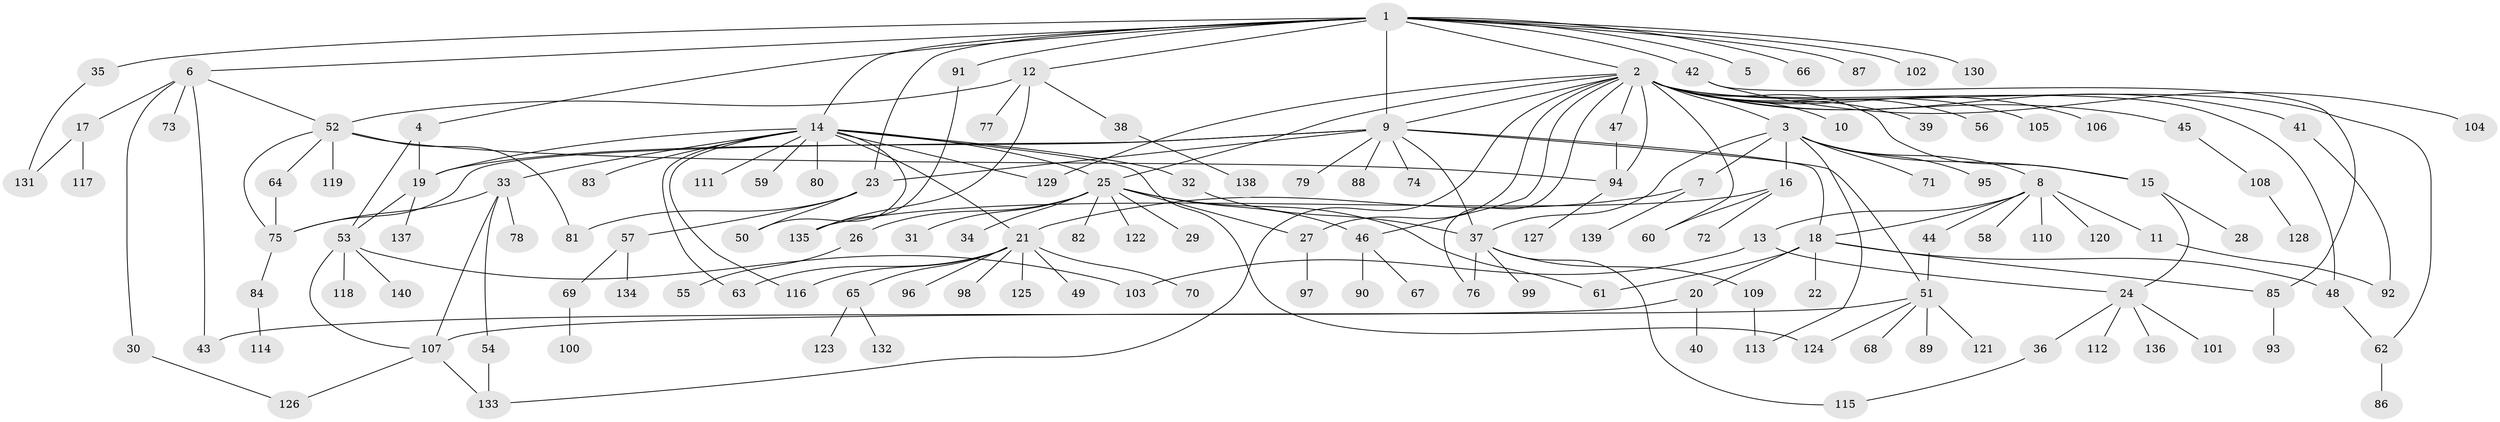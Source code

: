 // coarse degree distribution, {1: 0.8928571428571429, 2: 0.03571428571428571, 3: 0.017857142857142856, 12: 0.017857142857142856, 7: 0.017857142857142856, 38: 0.017857142857142856}
// Generated by graph-tools (version 1.1) at 2025/51/03/04/25 21:51:13]
// undirected, 140 vertices, 185 edges
graph export_dot {
graph [start="1"]
  node [color=gray90,style=filled];
  1;
  2;
  3;
  4;
  5;
  6;
  7;
  8;
  9;
  10;
  11;
  12;
  13;
  14;
  15;
  16;
  17;
  18;
  19;
  20;
  21;
  22;
  23;
  24;
  25;
  26;
  27;
  28;
  29;
  30;
  31;
  32;
  33;
  34;
  35;
  36;
  37;
  38;
  39;
  40;
  41;
  42;
  43;
  44;
  45;
  46;
  47;
  48;
  49;
  50;
  51;
  52;
  53;
  54;
  55;
  56;
  57;
  58;
  59;
  60;
  61;
  62;
  63;
  64;
  65;
  66;
  67;
  68;
  69;
  70;
  71;
  72;
  73;
  74;
  75;
  76;
  77;
  78;
  79;
  80;
  81;
  82;
  83;
  84;
  85;
  86;
  87;
  88;
  89;
  90;
  91;
  92;
  93;
  94;
  95;
  96;
  97;
  98;
  99;
  100;
  101;
  102;
  103;
  104;
  105;
  106;
  107;
  108;
  109;
  110;
  111;
  112;
  113;
  114;
  115;
  116;
  117;
  118;
  119;
  120;
  121;
  122;
  123;
  124;
  125;
  126;
  127;
  128;
  129;
  130;
  131;
  132;
  133;
  134;
  135;
  136;
  137;
  138;
  139;
  140;
  1 -- 2;
  1 -- 4;
  1 -- 5;
  1 -- 6;
  1 -- 9;
  1 -- 12;
  1 -- 14;
  1 -- 23;
  1 -- 35;
  1 -- 42;
  1 -- 66;
  1 -- 87;
  1 -- 91;
  1 -- 102;
  1 -- 130;
  2 -- 3;
  2 -- 9;
  2 -- 10;
  2 -- 15;
  2 -- 25;
  2 -- 27;
  2 -- 39;
  2 -- 41;
  2 -- 45;
  2 -- 46;
  2 -- 47;
  2 -- 48;
  2 -- 56;
  2 -- 60;
  2 -- 62;
  2 -- 76;
  2 -- 94;
  2 -- 105;
  2 -- 106;
  2 -- 129;
  2 -- 133;
  3 -- 7;
  3 -- 8;
  3 -- 15;
  3 -- 16;
  3 -- 37;
  3 -- 71;
  3 -- 95;
  3 -- 113;
  4 -- 19;
  4 -- 53;
  6 -- 17;
  6 -- 30;
  6 -- 43;
  6 -- 52;
  6 -- 73;
  7 -- 21;
  7 -- 139;
  8 -- 11;
  8 -- 13;
  8 -- 18;
  8 -- 44;
  8 -- 58;
  8 -- 110;
  8 -- 120;
  9 -- 18;
  9 -- 19;
  9 -- 23;
  9 -- 37;
  9 -- 51;
  9 -- 74;
  9 -- 75;
  9 -- 79;
  9 -- 88;
  11 -- 92;
  12 -- 38;
  12 -- 52;
  12 -- 77;
  12 -- 135;
  13 -- 24;
  13 -- 103;
  14 -- 19;
  14 -- 21;
  14 -- 25;
  14 -- 32;
  14 -- 33;
  14 -- 50;
  14 -- 59;
  14 -- 63;
  14 -- 80;
  14 -- 83;
  14 -- 111;
  14 -- 116;
  14 -- 124;
  14 -- 129;
  15 -- 24;
  15 -- 28;
  16 -- 60;
  16 -- 72;
  16 -- 135;
  17 -- 117;
  17 -- 131;
  18 -- 20;
  18 -- 22;
  18 -- 48;
  18 -- 61;
  18 -- 85;
  19 -- 53;
  19 -- 137;
  20 -- 40;
  20 -- 43;
  21 -- 49;
  21 -- 63;
  21 -- 65;
  21 -- 70;
  21 -- 96;
  21 -- 98;
  21 -- 116;
  21 -- 125;
  23 -- 50;
  23 -- 57;
  23 -- 81;
  24 -- 36;
  24 -- 101;
  24 -- 112;
  24 -- 136;
  25 -- 26;
  25 -- 27;
  25 -- 29;
  25 -- 31;
  25 -- 34;
  25 -- 46;
  25 -- 61;
  25 -- 82;
  25 -- 122;
  26 -- 55;
  27 -- 97;
  30 -- 126;
  32 -- 37;
  33 -- 54;
  33 -- 75;
  33 -- 78;
  33 -- 107;
  35 -- 131;
  36 -- 115;
  37 -- 76;
  37 -- 99;
  37 -- 109;
  37 -- 115;
  38 -- 138;
  41 -- 92;
  42 -- 85;
  42 -- 104;
  44 -- 51;
  45 -- 108;
  46 -- 67;
  46 -- 90;
  47 -- 94;
  48 -- 62;
  51 -- 68;
  51 -- 89;
  51 -- 107;
  51 -- 121;
  51 -- 124;
  52 -- 64;
  52 -- 75;
  52 -- 81;
  52 -- 94;
  52 -- 119;
  53 -- 103;
  53 -- 107;
  53 -- 118;
  53 -- 140;
  54 -- 133;
  57 -- 69;
  57 -- 134;
  62 -- 86;
  64 -- 75;
  65 -- 123;
  65 -- 132;
  69 -- 100;
  75 -- 84;
  84 -- 114;
  85 -- 93;
  91 -- 135;
  94 -- 127;
  107 -- 126;
  107 -- 133;
  108 -- 128;
  109 -- 113;
}
